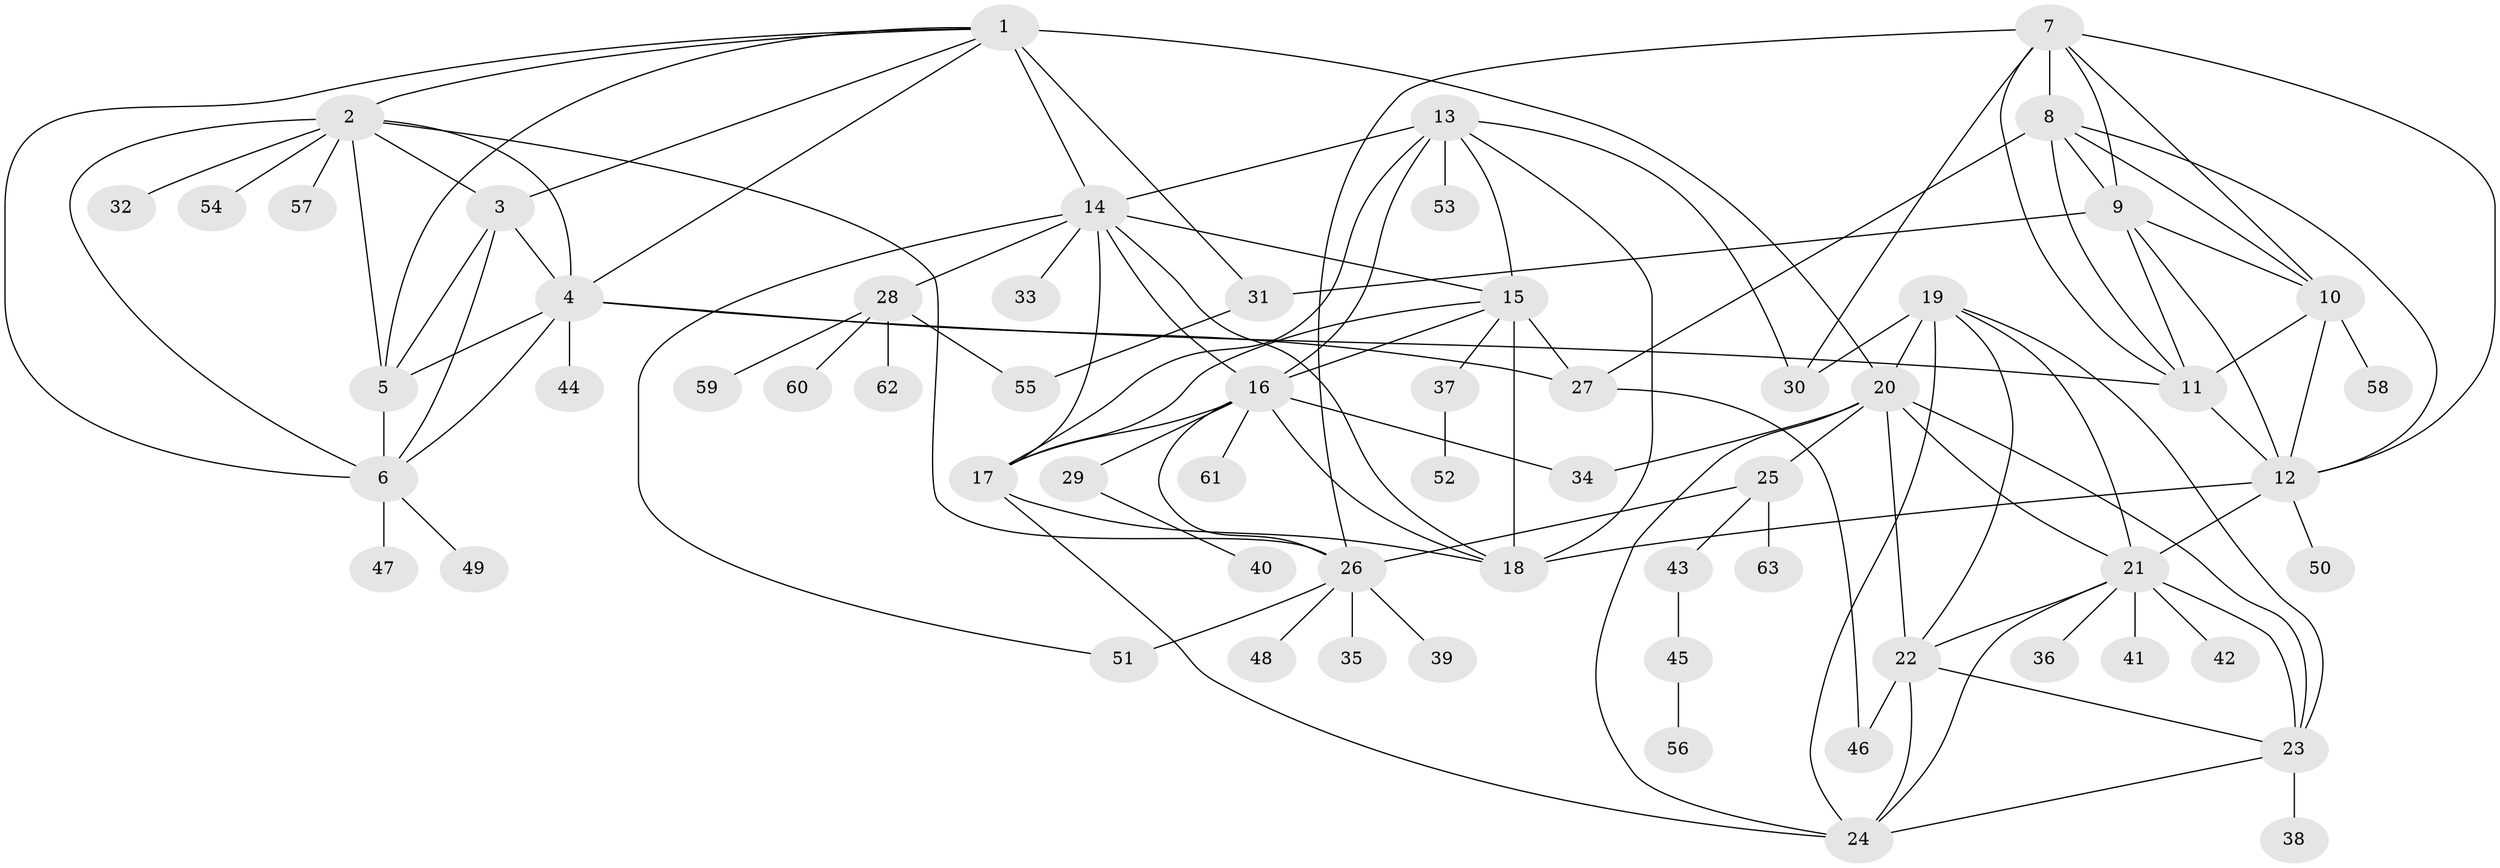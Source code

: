 // original degree distribution, {10: 0.06349206349206349, 5: 0.007936507936507936, 11: 0.007936507936507936, 6: 0.031746031746031744, 9: 0.047619047619047616, 8: 0.015873015873015872, 7: 0.06349206349206349, 12: 0.007936507936507936, 1: 0.5634920634920635, 2: 0.15873015873015872, 4: 0.007936507936507936, 3: 0.023809523809523808}
// Generated by graph-tools (version 1.1) at 2025/52/03/04/25 22:52:40]
// undirected, 63 vertices, 117 edges
graph export_dot {
  node [color=gray90,style=filled];
  1;
  2;
  3;
  4;
  5;
  6;
  7;
  8;
  9;
  10;
  11;
  12;
  13;
  14;
  15;
  16;
  17;
  18;
  19;
  20;
  21;
  22;
  23;
  24;
  25;
  26;
  27;
  28;
  29;
  30;
  31;
  32;
  33;
  34;
  35;
  36;
  37;
  38;
  39;
  40;
  41;
  42;
  43;
  44;
  45;
  46;
  47;
  48;
  49;
  50;
  51;
  52;
  53;
  54;
  55;
  56;
  57;
  58;
  59;
  60;
  61;
  62;
  63;
  1 -- 2 [weight=1.0];
  1 -- 3 [weight=1.0];
  1 -- 4 [weight=1.0];
  1 -- 5 [weight=1.0];
  1 -- 6 [weight=1.0];
  1 -- 14 [weight=1.0];
  1 -- 20 [weight=1.0];
  1 -- 31 [weight=2.0];
  2 -- 3 [weight=1.0];
  2 -- 4 [weight=1.0];
  2 -- 5 [weight=1.0];
  2 -- 6 [weight=1.0];
  2 -- 26 [weight=1.0];
  2 -- 32 [weight=1.0];
  2 -- 54 [weight=1.0];
  2 -- 57 [weight=1.0];
  3 -- 4 [weight=3.0];
  3 -- 5 [weight=1.0];
  3 -- 6 [weight=1.0];
  4 -- 5 [weight=1.0];
  4 -- 6 [weight=1.0];
  4 -- 11 [weight=1.0];
  4 -- 27 [weight=1.0];
  4 -- 44 [weight=1.0];
  5 -- 6 [weight=1.0];
  6 -- 47 [weight=2.0];
  6 -- 49 [weight=1.0];
  7 -- 8 [weight=1.0];
  7 -- 9 [weight=1.0];
  7 -- 10 [weight=1.0];
  7 -- 11 [weight=1.0];
  7 -- 12 [weight=1.0];
  7 -- 26 [weight=1.0];
  7 -- 30 [weight=1.0];
  8 -- 9 [weight=1.0];
  8 -- 10 [weight=1.0];
  8 -- 11 [weight=1.0];
  8 -- 12 [weight=1.0];
  8 -- 27 [weight=3.0];
  9 -- 10 [weight=1.0];
  9 -- 11 [weight=1.0];
  9 -- 12 [weight=1.0];
  9 -- 31 [weight=4.0];
  10 -- 11 [weight=1.0];
  10 -- 12 [weight=1.0];
  10 -- 58 [weight=1.0];
  11 -- 12 [weight=1.0];
  12 -- 18 [weight=1.0];
  12 -- 21 [weight=1.0];
  12 -- 50 [weight=1.0];
  13 -- 14 [weight=1.0];
  13 -- 15 [weight=1.0];
  13 -- 16 [weight=1.0];
  13 -- 17 [weight=1.0];
  13 -- 18 [weight=1.0];
  13 -- 30 [weight=1.0];
  13 -- 53 [weight=1.0];
  14 -- 15 [weight=1.0];
  14 -- 16 [weight=1.0];
  14 -- 17 [weight=1.0];
  14 -- 18 [weight=1.0];
  14 -- 28 [weight=1.0];
  14 -- 33 [weight=1.0];
  14 -- 51 [weight=1.0];
  15 -- 16 [weight=1.0];
  15 -- 17 [weight=1.0];
  15 -- 18 [weight=3.0];
  15 -- 27 [weight=1.0];
  15 -- 37 [weight=1.0];
  16 -- 17 [weight=1.0];
  16 -- 18 [weight=1.0];
  16 -- 26 [weight=1.0];
  16 -- 29 [weight=1.0];
  16 -- 34 [weight=1.0];
  16 -- 61 [weight=1.0];
  17 -- 18 [weight=1.0];
  17 -- 24 [weight=1.0];
  19 -- 20 [weight=1.0];
  19 -- 21 [weight=1.0];
  19 -- 22 [weight=1.0];
  19 -- 23 [weight=1.0];
  19 -- 24 [weight=1.0];
  19 -- 30 [weight=3.0];
  20 -- 21 [weight=1.0];
  20 -- 22 [weight=1.0];
  20 -- 23 [weight=1.0];
  20 -- 24 [weight=1.0];
  20 -- 25 [weight=1.0];
  20 -- 34 [weight=4.0];
  21 -- 22 [weight=1.0];
  21 -- 23 [weight=1.0];
  21 -- 24 [weight=1.0];
  21 -- 36 [weight=1.0];
  21 -- 41 [weight=1.0];
  21 -- 42 [weight=1.0];
  22 -- 23 [weight=1.0];
  22 -- 24 [weight=1.0];
  22 -- 46 [weight=1.0];
  23 -- 24 [weight=1.0];
  23 -- 38 [weight=2.0];
  25 -- 26 [weight=5.0];
  25 -- 43 [weight=1.0];
  25 -- 63 [weight=1.0];
  26 -- 35 [weight=4.0];
  26 -- 39 [weight=2.0];
  26 -- 48 [weight=1.0];
  26 -- 51 [weight=3.0];
  27 -- 46 [weight=1.0];
  28 -- 55 [weight=1.0];
  28 -- 59 [weight=1.0];
  28 -- 60 [weight=1.0];
  28 -- 62 [weight=1.0];
  29 -- 40 [weight=1.0];
  31 -- 55 [weight=1.0];
  37 -- 52 [weight=1.0];
  43 -- 45 [weight=1.0];
  45 -- 56 [weight=1.0];
}
